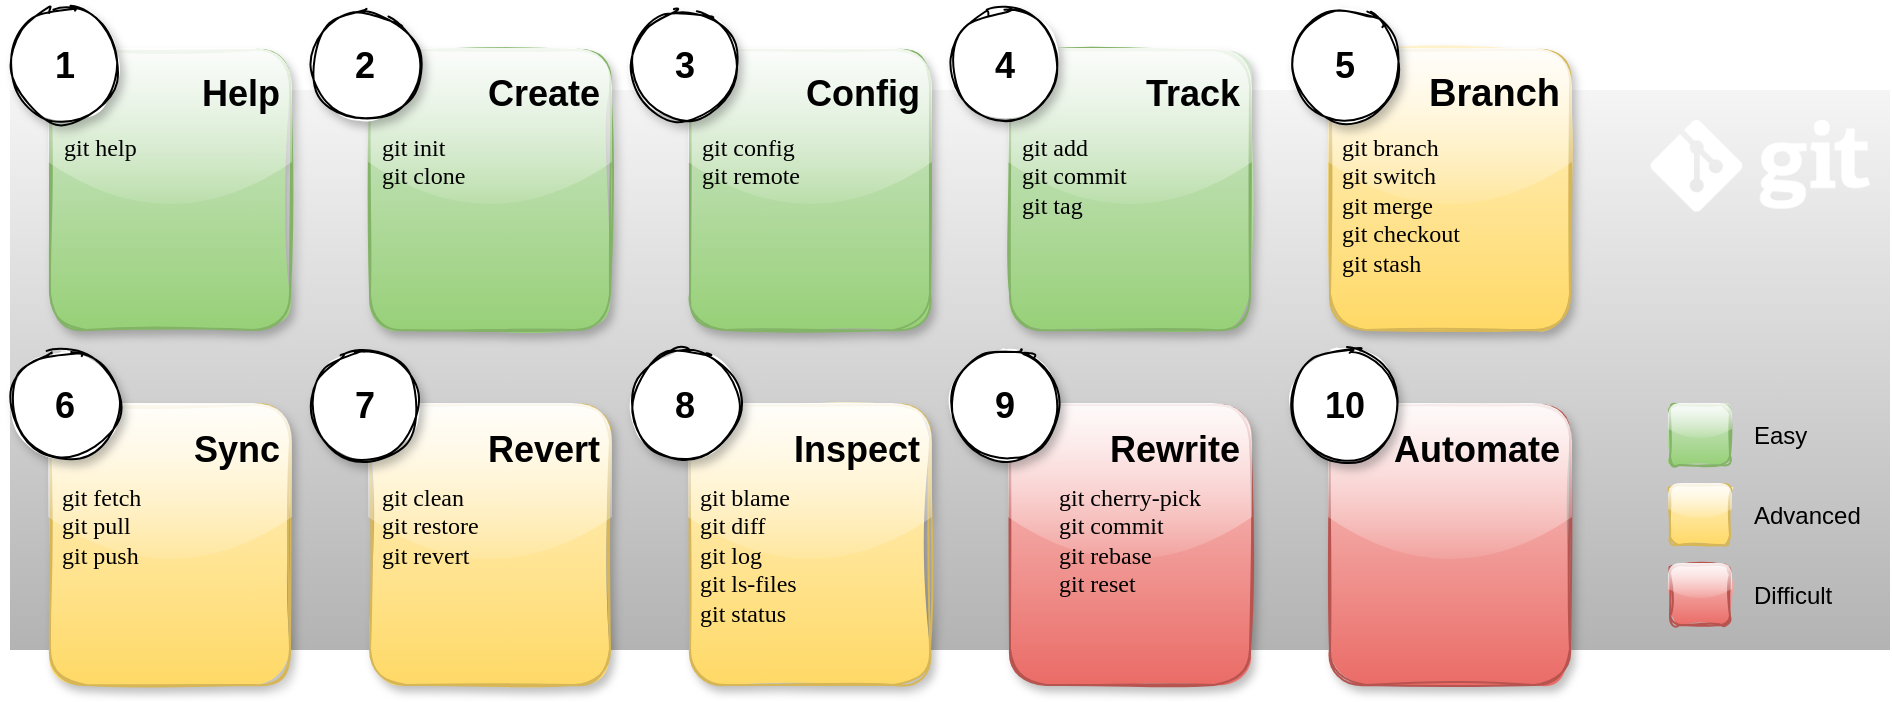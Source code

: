 <mxfile version="16.1.2" type="github">
  <diagram id="5p-yBhCcSQvWqAFZNiMJ" name="Page-1">
    <mxGraphModel dx="1102" dy="882" grid="1" gridSize="10" guides="1" tooltips="1" connect="1" arrows="1" fold="1" page="1" pageScale="1" pageWidth="1169" pageHeight="827" background="#ffffff" math="0" shadow="0">
      <root>
        <mxCell id="0" />
        <mxCell id="1" parent="0" />
        <mxCell id="nmQQ5iYsoZRpjPEovlX9-101" value="" style="rounded=0;whiteSpace=wrap;html=1;fontSize=18;fillColor=#f5f5f5;gradientColor=#b3b3b3;strokeColor=none;glass=0;" parent="1" vertex="1">
          <mxGeometry x="20" y="60" width="940" height="280" as="geometry" />
        </mxCell>
        <mxCell id="nmQQ5iYsoZRpjPEovlX9-7" value="&lt;h1&gt;&lt;font style=&quot;font-size: 18px&quot;&gt;Help&lt;/font&gt;&lt;/h1&gt;" style="text;html=1;strokeColor=#82b366;fillColor=#d5e8d4;spacing=5;spacingTop=-20;whiteSpace=wrap;overflow=hidden;rounded=1;gradientColor=#97d077;align=right;glass=1;sketch=1;shadow=1;" parent="1" vertex="1">
          <mxGeometry x="40" y="40" width="120" height="140" as="geometry" />
        </mxCell>
        <mxCell id="nmQQ5iYsoZRpjPEovlX9-29" value="&lt;h1&gt;&lt;font style=&quot;font-size: 18px&quot;&gt;Rewrite&lt;/font&gt;&lt;/h1&gt;&lt;div style=&quot;text-align: left&quot;&gt;&lt;br&gt;&lt;/div&gt;&lt;div style=&quot;text-align: left&quot;&gt;&lt;br&gt;&lt;/div&gt;" style="text;html=1;strokeColor=#b85450;fillColor=#f8cecc;spacing=5;spacingTop=-20;whiteSpace=wrap;overflow=hidden;rounded=1;gradientColor=#ea6b66;align=right;glass=1;sketch=1;shadow=1;" parent="1" vertex="1">
          <mxGeometry x="520" y="217.5" width="120" height="140" as="geometry" />
        </mxCell>
        <mxCell id="nmQQ5iYsoZRpjPEovlX9-54" value="&lt;h1&gt;&lt;font style=&quot;font-size: 18px&quot;&gt;Automate&lt;/font&gt;&lt;/h1&gt;&lt;div style=&quot;text-align: left&quot;&gt;&lt;br&gt;&lt;/div&gt;&lt;div style=&quot;text-align: left&quot;&gt;&lt;br&gt;&lt;/div&gt;" style="text;html=1;strokeColor=#b85450;fillColor=#f8cecc;spacing=5;spacingTop=-20;whiteSpace=wrap;overflow=hidden;rounded=1;gradientColor=#ea6b66;align=right;glass=1;shadow=1;sketch=1;" parent="1" vertex="1">
          <mxGeometry x="680" y="217.5" width="120" height="140" as="geometry" />
        </mxCell>
        <mxCell id="nmQQ5iYsoZRpjPEovlX9-91" value="&lt;h1&gt;&lt;font style=&quot;font-size: 18px&quot;&gt;Create&lt;/font&gt;&lt;/h1&gt;" style="text;html=1;strokeColor=#82b366;fillColor=#d5e8d4;spacing=5;spacingTop=-20;whiteSpace=wrap;overflow=hidden;rounded=1;gradientColor=#97d077;align=right;glass=1;sketch=1;shadow=1;" parent="1" vertex="1">
          <mxGeometry x="200" y="40" width="120" height="140" as="geometry" />
        </mxCell>
        <mxCell id="nmQQ5iYsoZRpjPEovlX9-92" value="&lt;h1&gt;&lt;font style=&quot;font-size: 18px&quot;&gt;Config&lt;/font&gt;&lt;/h1&gt;" style="text;html=1;strokeColor=#82b366;fillColor=#d5e8d4;spacing=5;spacingTop=-20;whiteSpace=wrap;overflow=hidden;rounded=1;gradientColor=#97d077;align=right;glass=1;shadow=1;sketch=1;" parent="1" vertex="1">
          <mxGeometry x="360" y="40" width="120" height="140" as="geometry" />
        </mxCell>
        <mxCell id="nmQQ5iYsoZRpjPEovlX9-93" value="&lt;h1&gt;&lt;font style=&quot;font-size: 18px&quot;&gt;Track&lt;/font&gt;&lt;/h1&gt;" style="text;html=1;strokeColor=#82b366;fillColor=#d5e8d4;spacing=5;spacingTop=-20;whiteSpace=wrap;overflow=hidden;rounded=1;gradientColor=#97d077;align=right;glass=1;sketch=1;shadow=1;" parent="1" vertex="1">
          <mxGeometry x="520" y="40" width="120" height="140" as="geometry" />
        </mxCell>
        <mxCell id="nmQQ5iYsoZRpjPEovlX9-94" value="&lt;h1&gt;&lt;font style=&quot;font-size: 19px&quot;&gt;Branch&lt;/font&gt;&lt;/h1&gt;" style="text;html=1;strokeColor=#d6b656;fillColor=#fff2cc;spacing=5;spacingTop=-20;whiteSpace=wrap;overflow=hidden;rounded=1;gradientColor=#ffd966;align=right;glass=1;sketch=1;shadow=1;" parent="1" vertex="1">
          <mxGeometry x="680" y="40" width="120" height="140" as="geometry" />
        </mxCell>
        <mxCell id="nmQQ5iYsoZRpjPEovlX9-95" value="&lt;h1&gt;&lt;font style=&quot;font-size: 18px&quot;&gt;Inspect&lt;/font&gt;&lt;/h1&gt;&lt;span style=&quot;color: rgba(0 , 0 , 0 , 0) ; font-size: 0px&quot;&gt;&lt;div style=&quot;text-align: left&quot;&gt;&lt;span&gt;%3CmxGraphModel%3E%3Croot%3E%3CmxCell%20id%3D%220%22%2F%3E%3CmxCell%20id%3D%221%22%20parent%3D%220%22%2F%3E%3CmxCell%20id%3D%222%22%20value%3D%22%26lt%3Bh1%26gt%3BSync%26lt%3B%2Fh1%26gt%3B%26lt%3Bdiv%26gt%3Bgit%20fetch%26lt%3B%2Fdiv%26gt%3B%26lt%3Bdiv%26gt%3Bgit%20pull%26lt%3B%2Fdiv%26gt%3B%26lt%3Bdiv%26gt%3Bgit%20push%26lt%3B%2Fdiv%26gt%3B%22%20style%3D%22text%3Bhtml%3D1%3BstrokeColor%3Dnone%3BfillColor%3Dnone%3Bspacing%3D5%3BspacingTop%3D-20%3BwhiteSpace%3Dwrap%3Boverflow%3Dhidden%3Brounded%3D0%3B%22%20vertex%3D%221%22%20parent%3D%221%22%3E%3CmxGeometry%20x%3D%22375%22%20y%3D%22200%22%20width%3D%2290%22%20height%3D%22140%22%20as%3D%22geometry%22%2F%3E%3C%2FmxCell%3E%3C%2Froot%3E%3C%2FmxGraphModel%3E&lt;/span&gt;&lt;/div&gt;&lt;/span&gt;" style="text;html=1;strokeColor=#d6b656;fillColor=#fff2cc;spacing=5;spacingTop=-20;whiteSpace=wrap;overflow=hidden;rounded=1;gradientColor=#ffd966;align=right;glass=1;shadow=1;sketch=1;" parent="1" vertex="1">
          <mxGeometry x="360" y="217.5" width="120" height="140" as="geometry" />
        </mxCell>
        <mxCell id="nmQQ5iYsoZRpjPEovlX9-75" value="1" style="ellipse;whiteSpace=wrap;html=1;aspect=fixed;fontSize=18;fontStyle=1;shadow=1;sketch=1;" parent="1" vertex="1">
          <mxGeometry x="20" y="20" width="55" height="55" as="geometry" />
        </mxCell>
        <mxCell id="nmQQ5iYsoZRpjPEovlX9-97" value="2" style="ellipse;whiteSpace=wrap;html=1;aspect=fixed;fontSize=18;fontStyle=1;shadow=1;sketch=1;" parent="1" vertex="1">
          <mxGeometry x="170" y="20" width="55" height="55" as="geometry" />
        </mxCell>
        <mxCell id="nmQQ5iYsoZRpjPEovlX9-98" value="3" style="ellipse;whiteSpace=wrap;html=1;aspect=fixed;fontSize=18;fontStyle=1;shadow=1;sketch=1;" parent="1" vertex="1">
          <mxGeometry x="330" y="20" width="55" height="55" as="geometry" />
        </mxCell>
        <mxCell id="nmQQ5iYsoZRpjPEovlX9-99" value="4" style="ellipse;whiteSpace=wrap;html=1;aspect=fixed;fontSize=18;fontStyle=1;shadow=1;sketch=1;" parent="1" vertex="1">
          <mxGeometry x="490" y="20" width="55" height="55" as="geometry" />
        </mxCell>
        <mxCell id="nmQQ5iYsoZRpjPEovlX9-100" value="5" style="ellipse;whiteSpace=wrap;html=1;aspect=fixed;fontSize=18;fontStyle=1;shadow=1;sketch=1;" parent="1" vertex="1">
          <mxGeometry x="660" y="20" width="55" height="55" as="geometry" />
        </mxCell>
        <mxCell id="nmQQ5iYsoZRpjPEovlX9-107" value="8" style="ellipse;whiteSpace=wrap;html=1;aspect=fixed;fontSize=18;fontStyle=1;shadow=1;sketch=1;" parent="1" vertex="1">
          <mxGeometry x="330" y="190" width="55" height="55" as="geometry" />
        </mxCell>
        <mxCell id="nmQQ5iYsoZRpjPEovlX9-108" value="9" style="ellipse;whiteSpace=wrap;html=1;aspect=fixed;fontSize=18;fontStyle=1;shadow=1;sketch=1;" parent="1" vertex="1">
          <mxGeometry x="490" y="190" width="55" height="55" as="geometry" />
        </mxCell>
        <mxCell id="nmQQ5iYsoZRpjPEovlX9-109" value="10" style="ellipse;whiteSpace=wrap;html=1;aspect=fixed;fontSize=18;fontStyle=1;shadow=1;sketch=1;" parent="1" vertex="1">
          <mxGeometry x="660" y="190" width="55" height="55" as="geometry" />
        </mxCell>
        <mxCell id="nmQQ5iYsoZRpjPEovlX9-110" value="&lt;h1&gt;&lt;font style=&quot;font-size: 18px&quot;&gt;Sync&lt;/font&gt;&lt;/h1&gt;" style="text;html=1;strokeColor=#d6b656;fillColor=#fff2cc;spacing=5;spacingTop=-20;whiteSpace=wrap;overflow=hidden;rounded=1;gradientColor=#ffd966;align=right;glass=1;shadow=1;sketch=1;" parent="1" vertex="1">
          <mxGeometry x="40" y="217.5" width="120" height="140" as="geometry" />
        </mxCell>
        <mxCell id="nmQQ5iYsoZRpjPEovlX9-111" value="&lt;h1&gt;&lt;font style=&quot;font-size: 18px&quot;&gt;Revert&lt;/font&gt;&lt;/h1&gt;&lt;div style=&quot;text-align: left&quot;&gt;&lt;br&gt;&lt;/div&gt;" style="text;html=1;strokeColor=#d6b656;fillColor=#fff2cc;spacing=5;spacingTop=-20;whiteSpace=wrap;overflow=hidden;rounded=1;gradientColor=#ffd966;align=right;glass=1;sketch=1;shadow=1;" parent="1" vertex="1">
          <mxGeometry x="200" y="217.5" width="120" height="140" as="geometry" />
        </mxCell>
        <mxCell id="nmQQ5iYsoZRpjPEovlX9-105" value="6" style="ellipse;whiteSpace=wrap;html=1;aspect=fixed;fontSize=18;fontStyle=1;shadow=1;sketch=1;" parent="1" vertex="1">
          <mxGeometry x="20" y="190" width="55" height="55" as="geometry" />
        </mxCell>
        <mxCell id="nmQQ5iYsoZRpjPEovlX9-106" value="7" style="ellipse;whiteSpace=wrap;html=1;aspect=fixed;fontSize=18;fontStyle=1;shadow=1;sketch=1;" parent="1" vertex="1">
          <mxGeometry x="170" y="190" width="55" height="55" as="geometry" />
        </mxCell>
        <mxCell id="nmQQ5iYsoZRpjPEovlX9-138" value="&lt;div style=&quot;color: rgb(0 , 0 , 0) ; font-family: &amp;#34;helvetica&amp;#34; ; text-align: left&quot;&gt;&lt;font face=&quot;Lucida Console&quot;&gt;git cherry-pick&lt;/font&gt;&lt;/div&gt;&lt;div style=&quot;color: rgb(0 , 0 , 0) ; font-family: &amp;#34;helvetica&amp;#34; ; text-align: left&quot;&gt;&lt;font face=&quot;Lucida Console&quot;&gt;git commit&lt;/font&gt;&lt;/div&gt;&lt;div style=&quot;color: rgb(0 , 0 , 0) ; font-family: &amp;#34;helvetica&amp;#34; ; text-align: left&quot;&gt;&lt;font face=&quot;Lucida Console&quot;&gt;git rebase&lt;/font&gt;&lt;/div&gt;&lt;div style=&quot;color: rgb(0 , 0 , 0) ; font-family: &amp;#34;helvetica&amp;#34; ; text-align: left&quot;&gt;&lt;font face=&quot;Lucida Console&quot;&gt;git reset&lt;/font&gt;&lt;/div&gt;" style="text;html=1;strokeColor=none;fillColor=none;align=center;verticalAlign=top;whiteSpace=wrap;rounded=0;shadow=1;glass=0;sketch=1;fillStyle=solid;fontFamily=Lucida Console;fontSize=12;fontColor=#330000;" parent="1" vertex="1">
          <mxGeometry x="520" y="250" width="120" height="80" as="geometry" />
        </mxCell>
        <mxCell id="nmQQ5iYsoZRpjPEovlX9-139" value="&lt;div style=&quot;color: rgb(0 , 0 , 0) ; font-family: &amp;#34;helvetica&amp;#34;&quot;&gt;&lt;div style=&quot;font-family: &amp;#34;helvetica&amp;#34;&quot;&gt;&lt;font face=&quot;Lucida Console&quot;&gt;git blame&lt;/font&gt;&lt;/div&gt;&lt;div style=&quot;font-family: &amp;#34;helvetica&amp;#34;&quot;&gt;&lt;font face=&quot;Lucida Console&quot;&gt;git diff&lt;br&gt;&lt;/font&gt;&lt;/div&gt;&lt;div style=&quot;font-family: &amp;#34;helvetica&amp;#34;&quot;&gt;&lt;font face=&quot;Lucida Console&quot;&gt;git log&lt;br&gt;&lt;/font&gt;&lt;/div&gt;&lt;div style=&quot;font-family: &amp;#34;helvetica&amp;#34;&quot;&gt;&lt;font face=&quot;Lucida Console&quot;&gt;git ls-files&lt;/font&gt;&lt;/div&gt;&lt;div style=&quot;font-family: &amp;#34;helvetica&amp;#34;&quot;&gt;&lt;font face=&quot;Lucida Console&quot;&gt;git status&lt;br&gt;&lt;/font&gt;&lt;/div&gt;&lt;span style=&quot;font-family: &amp;#34;helvetica&amp;#34; ; color: rgba(0 , 0 , 0 , 0) ; font-size: 0px&quot;&gt;&lt;div&gt;%3CmxGraphModel%3E%3Croot%3E%3CmxCell%20id%3D%220%22%2F%3E%3CmxCell%20id%3D%221%22%20parent%3D%220%22%2F%3E%3CmxCell%20id%3D%222%22%20value%3D%22%26lt%3Bh1%26gt%3BSync%26lt%3B%2Fh1%26gt%3B%26lt%3Bdiv%26gt%3Bgit%20fetch%26lt%3B%2Fdiv%26gt%3B%26lt%3Bdiv%26gt%3Bgit%20pull%26lt%3B%2Fdiv%26gt%3B%26lt%3Bdiv%26gt%3Bgit%20push%26lt%3B%2Fdiv%26gt%3B%22%20style%3D%22text%3Bhtml%3D1%3BstrokeColor%3Dnone%3BfillColor%3Dnone%3Bspacing%3D5%3BspacingTop%3D-20%3BwhiteSpace%3Dwrap%3Boverflow%3Dhidden%3Brounded%3D0%3B%22%20vertex%3D%221%22%20parent%3D%221%22%3E%3CmxGeometry%20x%3D%22375%22%20y%3D%22200%22%20width%3D%2290%22%20height%3D%22140%22%20as%3D%22geometry%22%2F%3E%3C%2FmxCell%3E%3C%2Froot%3E%3C%2FmxGraphModel%3E&lt;/div&gt;&lt;/span&gt;&lt;/div&gt;" style="text;html=1;strokeColor=none;fillColor=none;align=left;verticalAlign=top;whiteSpace=wrap;rounded=0;shadow=1;glass=0;sketch=1;fillStyle=solid;fontFamily=Lucida Console;fontSize=12;fontColor=#330000;" parent="1" vertex="1">
          <mxGeometry x="363" y="250" width="120" height="90" as="geometry" />
        </mxCell>
        <mxCell id="nmQQ5iYsoZRpjPEovlX9-140" value="&lt;div style=&quot;color: rgb(0 , 0 , 0) ; font-family: &amp;#34;helvetica&amp;#34;&quot;&gt;&lt;div style=&quot;font-family: &amp;#34;helvetica&amp;#34;&quot;&gt;&lt;div style=&quot;font-family: &amp;#34;helvetica&amp;#34;&quot;&gt;&lt;font face=&quot;Lucida Console&quot;&gt;git clean&lt;/font&gt;&lt;/div&gt;&lt;div style=&quot;font-family: &amp;#34;helvetica&amp;#34;&quot;&gt;&lt;font face=&quot;Lucida Console&quot;&gt;git restore&lt;/font&gt;&lt;/div&gt;&lt;div style=&quot;font-family: &amp;#34;helvetica&amp;#34;&quot;&gt;&lt;font face=&quot;Lucida Console&quot;&gt;git revert&lt;/font&gt;&lt;/div&gt;&lt;/div&gt;&lt;/div&gt;" style="text;html=1;strokeColor=none;fillColor=none;align=left;verticalAlign=top;whiteSpace=wrap;rounded=0;shadow=1;glass=0;sketch=1;fillStyle=solid;fontFamily=Lucida Console;fontSize=12;fontColor=#330000;" parent="1" vertex="1">
          <mxGeometry x="204" y="250" width="120" height="80" as="geometry" />
        </mxCell>
        <mxCell id="nmQQ5iYsoZRpjPEovlX9-141" value="&lt;div style=&quot;color: rgb(0 , 0 , 0) ; font-family: &amp;#34;helvetica&amp;#34;&quot;&gt;&lt;div style=&quot;font-family: &amp;#34;helvetica&amp;#34;&quot;&gt;&lt;div style=&quot;font-family: &amp;#34;helvetica&amp;#34;&quot;&gt;&lt;div style=&quot;font-family: &amp;#34;helvetica&amp;#34;&quot;&gt;&lt;font face=&quot;Lucida Console&quot;&gt;git fetch&lt;/font&gt;&lt;/div&gt;&lt;div style=&quot;font-family: &amp;#34;helvetica&amp;#34;&quot;&gt;&lt;font face=&quot;Lucida Console&quot;&gt;git pull&lt;/font&gt;&lt;/div&gt;&lt;div style=&quot;font-family: &amp;#34;helvetica&amp;#34;&quot;&gt;&lt;font face=&quot;Lucida Console&quot;&gt;git push&lt;/font&gt;&lt;/div&gt;&lt;/div&gt;&lt;/div&gt;&lt;/div&gt;" style="text;html=1;strokeColor=none;fillColor=none;align=left;verticalAlign=top;whiteSpace=wrap;rounded=0;shadow=1;glass=0;sketch=1;fillStyle=solid;fontFamily=Lucida Console;fontSize=12;fontColor=#330000;" parent="1" vertex="1">
          <mxGeometry x="44" y="250" width="120" height="80" as="geometry" />
        </mxCell>
        <mxCell id="nmQQ5iYsoZRpjPEovlX9-143" value="&lt;div style=&quot;color: rgb(0, 0, 0); font-family: helvetica;&quot;&gt;&lt;span style=&quot;font-family: &amp;quot;lucida console&amp;quot;&quot;&gt;git branch&lt;/span&gt;&lt;/div&gt;&lt;div style=&quot;color: rgb(0, 0, 0); font-family: helvetica;&quot;&gt;&lt;span style=&quot;font-family: &amp;quot;lucida console&amp;quot;&quot;&gt;git switch&lt;/span&gt;&lt;/div&gt;&lt;div style=&quot;color: rgb(0, 0, 0); font-family: helvetica;&quot;&gt;&lt;span style=&quot;font-family: &amp;quot;lucida console&amp;quot;&quot;&gt;git merge&lt;/span&gt;&lt;/div&gt;&lt;div style=&quot;color: rgb(0, 0, 0); font-family: helvetica;&quot;&gt;&lt;span style=&quot;font-family: &amp;quot;lucida console&amp;quot;&quot;&gt;git checkout&lt;/span&gt;&lt;/div&gt;&lt;div style=&quot;color: rgb(0, 0, 0); font-family: helvetica;&quot;&gt;&lt;span style=&quot;font-family: &amp;quot;lucida console&amp;quot;&quot;&gt;git stash&lt;/span&gt;&lt;/div&gt;" style="text;html=1;strokeColor=none;fillColor=none;align=left;verticalAlign=top;whiteSpace=wrap;rounded=0;shadow=1;glass=0;sketch=1;fillStyle=solid;fontFamily=Lucida Console;fontSize=12;fontColor=#330000;" parent="1" vertex="1">
          <mxGeometry x="684" y="75" width="120" height="90" as="geometry" />
        </mxCell>
        <mxCell id="nmQQ5iYsoZRpjPEovlX9-144" value="&lt;div style=&quot;color: rgb(0 , 0 , 0) ; font-family: &amp;#34;helvetica&amp;#34;&quot;&gt;&lt;span style=&quot;font-family: &amp;#34;lucida console&amp;#34;&quot;&gt;git add&lt;/span&gt;&lt;/div&gt;&lt;div style=&quot;color: rgb(0 , 0 , 0) ; font-family: &amp;#34;helvetica&amp;#34;&quot;&gt;&lt;span style=&quot;font-family: &amp;#34;lucida console&amp;#34;&quot;&gt;git commit&lt;/span&gt;&lt;/div&gt;&lt;div style=&quot;color: rgb(0 , 0 , 0) ; font-family: &amp;#34;helvetica&amp;#34;&quot;&gt;&lt;span style=&quot;font-family: &amp;#34;lucida console&amp;#34;&quot;&gt;git tag&lt;/span&gt;&lt;/div&gt;" style="text;html=1;strokeColor=none;fillColor=none;align=left;verticalAlign=top;whiteSpace=wrap;rounded=0;shadow=1;glass=0;sketch=1;fillStyle=solid;fontFamily=Lucida Console;fontSize=12;fontColor=#330000;" parent="1" vertex="1">
          <mxGeometry x="524" y="75" width="120" height="90" as="geometry" />
        </mxCell>
        <mxCell id="nmQQ5iYsoZRpjPEovlX9-145" value="&lt;div style=&quot;color: rgb(0 , 0 , 0) ; font-family: &amp;#34;helvetica&amp;#34;&quot;&gt;&lt;span style=&quot;font-family: &amp;#34;lucida console&amp;#34;&quot;&gt;git config&lt;/span&gt;&lt;/div&gt;&lt;div style=&quot;color: rgb(0 , 0 , 0) ; font-family: &amp;#34;helvetica&amp;#34;&quot;&gt;&lt;span style=&quot;font-family: &amp;#34;lucida console&amp;#34;&quot;&gt;git remote&lt;/span&gt;&lt;/div&gt;" style="text;html=1;strokeColor=none;fillColor=none;align=left;verticalAlign=top;whiteSpace=wrap;rounded=0;shadow=1;glass=0;sketch=1;fillStyle=solid;fontFamily=Lucida Console;fontSize=12;fontColor=#330000;" parent="1" vertex="1">
          <mxGeometry x="364" y="75" width="120" height="90" as="geometry" />
        </mxCell>
        <mxCell id="nmQQ5iYsoZRpjPEovlX9-146" value="&lt;div style=&quot;color: rgb(0 , 0 , 0) ; font-family: &amp;#34;helvetica&amp;#34;&quot;&gt;&lt;span style=&quot;font-family: &amp;#34;lucida console&amp;#34;&quot;&gt;git init&lt;/span&gt;&lt;/div&gt;&lt;div style=&quot;color: rgb(0 , 0 , 0) ; font-family: &amp;#34;helvetica&amp;#34;&quot;&gt;&lt;span style=&quot;font-family: &amp;#34;lucida console&amp;#34;&quot;&gt;git clone&lt;/span&gt;&lt;/div&gt;" style="text;html=1;strokeColor=none;fillColor=none;align=left;verticalAlign=top;whiteSpace=wrap;rounded=0;shadow=1;glass=0;sketch=1;fillStyle=solid;fontFamily=Lucida Console;fontSize=12;fontColor=#330000;" parent="1" vertex="1">
          <mxGeometry x="204" y="75" width="120" height="90" as="geometry" />
        </mxCell>
        <mxCell id="nmQQ5iYsoZRpjPEovlX9-147" value="&lt;div style=&quot;color: rgb(0 , 0 , 0) ; font-family: &amp;#34;helvetica&amp;#34;&quot;&gt;&lt;span style=&quot;font-family: &amp;#34;lucida console&amp;#34;&quot;&gt;git help&lt;/span&gt;&lt;/div&gt;" style="text;html=1;strokeColor=none;fillColor=none;align=left;verticalAlign=top;whiteSpace=wrap;rounded=0;shadow=1;glass=0;sketch=1;fillStyle=solid;fontFamily=Lucida Console;fontSize=12;fontColor=#330000;" parent="1" vertex="1">
          <mxGeometry x="45" y="75" width="120" height="90" as="geometry" />
        </mxCell>
        <mxCell id="oBsi62IhFIbX06hhFv33-2" value="" style="rounded=1;whiteSpace=wrap;html=1;fillColor=#fff2cc;gradientColor=#ffd966;strokeColor=#d6b656;glass=1;shadow=0;sketch=1;" vertex="1" parent="1">
          <mxGeometry x="850" y="257.5" width="30" height="30" as="geometry" />
        </mxCell>
        <mxCell id="oBsi62IhFIbX06hhFv33-3" value="" style="rounded=1;whiteSpace=wrap;html=1;fillColor=#f8cecc;gradientColor=#ea6b66;strokeColor=#b85450;glass=1;shadow=0;sketch=1;" vertex="1" parent="1">
          <mxGeometry x="850" y="297.5" width="30" height="30" as="geometry" />
        </mxCell>
        <mxCell id="oBsi62IhFIbX06hhFv33-5" value="" style="rounded=1;whiteSpace=wrap;html=1;fillColor=#d5e8d4;gradientColor=#97d077;strokeColor=#82b366;glass=1;shadow=0;sketch=1;" vertex="1" parent="1">
          <mxGeometry x="850" y="217.5" width="30" height="30" as="geometry" />
        </mxCell>
        <mxCell id="oBsi62IhFIbX06hhFv33-6" value="Easy" style="text;html=1;strokeColor=none;fillColor=none;align=left;verticalAlign=middle;whiteSpace=wrap;rounded=0;glass=0;shadow=0;" vertex="1" parent="1">
          <mxGeometry x="890" y="217.5" width="60" height="30" as="geometry" />
        </mxCell>
        <mxCell id="oBsi62IhFIbX06hhFv33-7" value="Advanced" style="text;html=1;strokeColor=none;fillColor=none;align=left;verticalAlign=middle;whiteSpace=wrap;rounded=0;" vertex="1" parent="1">
          <mxGeometry x="890" y="257.5" width="60" height="30" as="geometry" />
        </mxCell>
        <mxCell id="oBsi62IhFIbX06hhFv33-8" value="Difficult" style="text;html=1;strokeColor=none;fillColor=none;align=left;verticalAlign=middle;whiteSpace=wrap;rounded=0;" vertex="1" parent="1">
          <mxGeometry x="890" y="297.5" width="60" height="30" as="geometry" />
        </mxCell>
        <mxCell id="oBsi62IhFIbX06hhFv33-11" value="" style="shape=image;verticalLabelPosition=bottom;labelBackgroundColor=default;verticalAlign=top;aspect=fixed;imageAspect=0;image=data:image/png,iVBORw0KGgoAAAANSUhEUgAAA44AAAF8CAMAAAC37BWdAAAAM1BMVEX/////&#xa;////////////////////////////////////////////////////////////&#xa;///lEOhHAAAAEXRSTlMAIFCAsMAQQKDQ/5Bw4DDwYCESAgEAABWfSURBVHgB&#xa;7N0HgoM8DkBhGYMFSgzc/7K7f29TQZ6YKO87wZS8UC3Lk0pDHqdfjXlIgldU&#xa;NM/TYn9ZpttdizwY0q3aP9XbqxWJ9bbYu5bbKo8DneytSeVlIOVqb3T4esY6&#xa;2fumVfAS0mxfmh8RJLJ9LEt8KNm+ZS6Cn1UW+8xSJDhotW/aBsFPWqt9rq4S&#xa;GrIdMAt+zrrZV7bQPWK2Q6Yi6FAjPVIjly8daqRHajxgkY6okR7jutsJs3RE&#xa;jfQYldopu3REjfQYU6l2ypakC2qkRx5xvDVKT9RIjwGlzc5S6YIa6ZG7qm9N&#xa;0hU10mM0ZbPzVumKGumRhxw87OhfIz3GtJjDJp1RIz1GksxlkFaokR5xN5dZ&#xa;WqFGesRoLlVaoUZ6xGY+SdCmRnpEMqdB0KZGeoSaUxa0qZEekc1pFjStkR7J&#xa;sf97ctRIj5jMaRG0qpEeydFL4K+RHkGOwWr09whypEZ6BDnGq5EeyRH+GukR&#xa;5BivRm+PIEfNX0rU+JAeQY6zfUmpMXyPGM1pedCXglLjQ3oEL8lVd47UGKBH&#xa;3C/xCrl9TanxET2CBVbFnyM1BugRxZz0Qd8JytT3+D2imk8Rv/2lciyLXbdH&#xa;MLoqR8iRHv2wX+BOzniVHOkRjD1erpIjPYJNASxEjvToh737uep6lRzpEWwo&#xa;NwTJkR79cOs9Ri5fJUd6BJuRT1FypEc/5M4zVrcoOdKjH0q1U7YkLSQLkyM9&#xa;+kHtlLs0sXtzpEd65G7OKG3cnDnSIz0yo2Mp0sbiy5Ee6ZFPxZakjWKuHOmR&#xa;HvlU1FUa2WPmSI9wKKPnTNVhDp5jKvT4o3j8OBdpZoud47ot9IgTtNq31EHa&#xa;WS10jutmRo84JW/2pS2XHs9Y9GlrpEecVHL1xHhCjZXj2xrpEQ7DuNlHxl0a&#xa;Wy1cjm9rpEc4DHmyN6Y8SHtzwBzf1kiP8El6z3mefjHnfNfUe+2zPnWN9IhQ&#xa;k0H0uWukR0Sam6VPXiM9ItDKLn32GukRcRaS6NPXSI8Is+xZn79GekSUVZYa&#xa;oEZ6xHUNdoBGqJEeEWNiloaokR4RYp6kxqiRHnFJqx2iQWqkRwSYSaFRaqRH&#xa;XM9sx2iQGukRAbax0zg10iOuZbCjNFCN9Ijn+ty+oQF+qxg9ghpNg/1W9Ihr&#xa;0M2O01g10iOuYbczNEiN9IgAe59rgBpP9VjHPOhv7nna6LEhrIudo3FqPNDj&#xa;vCf5l/VW6bERZDtLg9To3+pEZ3psAFrtNA1Wo6NHSTM9wkknc9BwNTp6FF3o&#xa;EQ7DZC45YI2OHiXTI05KuZrXmE9IF6/R0aNu9Hgc0n2xXvTqNTp6XCs9HoI0&#xa;zNU60svX6OixLPT4TUiax2qd6fVr9PRY6fG8VXXPv7pNv8u/G1T1/+zdB5bj&#xa;KhCF4QJEKomw/82+nH3GbVfL9biH+jfQM5Y+gSKkWrgvR/RYiJWXKCNoFHiU&#xa;/33zmH0oX++fI0bBSlGi+qd3eF6lDKFR7tGzeXw950Ns/F6xXJk+WzaOChpV&#xa;PJ7m8bVyOAZLi6dP9LEu46igUcVjaubxy9x1jIV3yGAcFTTqeMz8NPPYz8q8&#xa;9A4ZjaOCRiWP0Tx++fzJ2hyrcdTXKPQoHx7N44zMvD5HNo4LamSu9w2P5jGF&#xa;xozAMRnHJTVyu+tjJ+bRlcGMwTEbxyU18kWihnl8wMjMKByncVxSI7s71lcw&#xa;jykMBuIYjOOSGusdn3Q3j3MwI3E8jOOKGvkkWYnN41/1yIzFMRrHFTWyJ2HN&#xa;PD7O/GA4DuO4okbuJOxg8/hbrjIeRzaOK2rkbw4J5nEOxuOYjaOCRnWO5vFk&#xa;BuTojeOSGiNJ88zmMUWG5BiMo4JGTY6ZzWOvjMnxNI76GmE5gnjsg0E5RuOo&#xa;v8FxOfLouBoBODbjuOQGHyQtMIZH08hZZsU46m9wfY5yjxgaATg647joBnck&#xa;7OCtPfbBuByzcVx0g3sSVnlnj6kyMMfLOK6pkQPJSsw7e4yMzDEYxzU1ciRZ&#xa;nnf2eDI0x2gcRRoVSvo7JLxHz1AZRxiNPElU5X09ugHOkY3joho56v8T0T1G&#xa;BufYz2Ec19MoudVhHi/G4/iQL8M4LqiRC5lH/KmqYIech3FcSKNoeDSPB6Ny&#xa;fCjNyPo7vCuqsAA0iodH85gZmeND7qraHCnhcOxj6eHcPFbGqMZYQrheWOTc&#xa;nU15/4n6HHE0ckvmUXs1hBHjGX7viI1vKcZ4vibw2aVW46ivUThdNY83yKll&#xa;Pt56mGdlYWeYOXf6Zj4axzU0Mk/zqDQ4HtPRD0rzkPGmeyrGcQ2N5lFncGzB&#xa;0dOcaKWPQPcUjeMaGpm7efz0ZdU25UvvqOyn3jiuoNHGR4V7jiPQa6VD61rc&#xa;Q8ZRX6N4oUfz6FhcdPRyfugsfPRQNI6raGQ+knl8XmBp54e/35qNo65GhZo3&#xa;j09rWmcCqcqnq8YRSKN8SmUeu4JGqcdgHNU1KlSyefxRp5pGotT4rYYzjrga&#xa;Ba8jm8fGoi6V37MYRzyNco5ue4+ORR1Kbzk74winUc4xlN09XixpJCUcxTji&#xa;aZRz5N09HizJq43GzjjiaZRz3N3jYEFR75nuYhwBNco57u2xq+9CTj4tNo5y&#xa;jTAct/Z4yX9NpeHxMo6IGuUcd/ZYWNDUfIGkGkdIjXKO+B5V99Whe6ezG0dI&#xa;jXKO+3pkQUX3OaDTOGJqlHPc1aNjQV73heBmHEE1yjlu6jGzIO0h2RlHuUZQ&#xa;jnt6vIS/pSqQyzjKNaJy3NJj4PcL2i+RHMZRrhGW444eD34/rz0mD+Mo14jL&#xa;Ed+jyq7a1c9YnXGUa8TliOhRn6P+9VxvHCE1Cjju7ZHfb+j/2WAc8TVKOMJ5&#xa;1OcY9f/sYRzxNYo44ntE4Djkf9I44moUcMT0qM9RVYhxxNco5Ajt0Tgaxz4Y&#xa;nyOoR32OQZ8jO+MIrFHAUeBxxBDyr/lwRkyPEo6HPkfOxhFVo4CjwGO8/iMl&#xa;n+1DHu3KqnHU17gSRy4kyB/6Ho2jcQTTKOAo80ju0PcIyNHxY8ZRXyMOR6FH&#xa;yhXJo4RjU3jL0jiqagTgKPVIJ5JHFqTwlqVx1NUIwFHs0Q8cjyyoK3y+zjjq&#xa;agTgKPbYG4zHyu83FRbNMo7KGgE4ij2miuJRsgudCldyjKO2RgCOco8NxOPB&#xa;71f1P9CTjOMXOSSNUo5ij31geAwsyKkv8ErGUXk+tiZHsUfPN9fSMkt0XMq3&#xa;OYyj/HI+JkeA+x11me+sVu1lQaJxfF7mXTiKPTa+uUD3l1hS/+CFHOMoqO3D&#xa;kYv+EUuuQGVDFmUdwTg+bfJGHKV738E3F5dZi9yROH/7yapxbFtxFHp0fHeZ&#xa;bi8oHxhSu/v/bRwn78WRC8DwqDql9qqjMT3LOB67cWwkySOcPbKo4RQH42Yc&#xa;n5V4N47nInP6k24vsqia9KZVxTg+y2/HsS9y77HR7V0s61DTyNM4PuvcjWNb&#xa;5rjl6O46CytaGtkZR8HftSurD/HdzQXuPErnq+UjUwLjOHbjeJGwCPBkzsnS&#xa;WqbX6/UzJ8zGkXfjmElYAbjV0Vnemei1UmBx3jgax1tetwsAHKmyvDbplWZj&#xa;cYP+mXE0jiTNI3Cc/J3aleh56Wq33dwxjsZxrPPiy6D7S4O/1zGfiPTlzkcf&#xa;jKNxjOtwjCRI4cZVDN7RQzkcCq95GkeAjKP6s+4xhhB8/iUfwhmbyq0d49g2&#xa;41jxOapdAFafnRvHYzOOvA7Hkz6R42ULxlFw+d446vxSk/YaHkcyjl/Vd+PY&#xa;l+HY6SOlATs4Gkcam3H0qzwk1+hDBdzB0Tiem3E8VzluFfpUlVdsknH8OrcZ&#xa;x7rKrD7Tp+owW804PhT34siJRF0oc9VFp6vdOL5U3ozjXGMGOOmDVdTrOMaR&#xa;yl4cI0ly+oMj/hpIglME45jGVhzZrXDFK9NH87xUoxvHl/N7cSwLHLJO+nAB&#xa;9aqqcaSwFUd2Cr/QjZ+mwT8FOck4vlPZiuMhPxfTn7uJi6j3OIwjlR04yn+1&#xa;A0Djsovo1mQctT0CcJSvPuwVNKp5BNBoHKlsxJGLfKoKo5EoRdSLqsaRykYc&#xa;eQpGGQCN623T2sk4iio7cBR4LLAaiQLqTNU4UtmI4+iAGgX5AarROFLZhyOP&#xa;CahRkKv8v1WIjKO+R0SOzJfgaoiiRvwJ60XGUd8jKkcuib6oNwCNkhVuFBqZ&#xa;jKOyRwCO8mWbUmAFjRpdg7U7EhlHfI+aHJkPJ18bBkcjUQq6IMckMo74HpU5&#xa;MpcuxyjXqN8FOTQaRypbcWSu18MQ2c/BplFay0R7cgwE5lGBo6B6zky/l/J1&#xa;PFpE11hg56nGkQo+R0kjVv5epnGERPtyPAnfoz5HeZAaU2Gl2gPGvThG0vdo&#xa;HME0VtapTiLammOlFTwaR9M4SifanSOTnkfjaBqfr2FuHLu+R+MIpLF/XuP4&#xa;y6JxnKTv0TjiaBz8WkN8iyjTXxnHQgt7NI4wGpObZ+S3GjHkRP/MODbS92gc&#xa;cTU+X/Wy+3BE/rpYQnb0kHHkru/ROKJoFP6kOc8Qjhhj439UY4whXDnTDzOO&#xa;Jy3q0TjCaByO7sk4DlrTo3GE0ciBjONdKyTNJT0aRxyNlYzjbftSS/oejSO+&#xa;RsHOahwXWJysGEdkjYL9xzheLM+v5tE4AmkcyTg+lPW2vbu63KNxRNaocDA3&#xa;jjw8vVqah2B6Uowjnkb5r2kcE3+rM702LkbhozzFOMJplN9yNI7E36vNryjO&#xa;0lj+KE8xjnAa5bccjWPlbzbOTj8oX6V993PtBY2jvd8ov+VoHCN/v3EE/8+/&#xa;nHIOIbZ7tkIxjqtqlB/Ws3H8/M7U4i/xsxyARwFH01huuWVtHCdrNgnW47h+&#xa;yNE0Tn5IcsvROHbW7CBljwrf8exxe4193HNQNo7EqiVMjyXRk+YA1qh/4thy&#xa;34Sjl/wlzTwBehyZnpeOrTUGlhR/KfxS/qVEazfUPtZ/QqwTXRZfaX5urNEN&#xa;vqMaYzxDCDPn7Gipst65mWfNBsF5LPLTJ1yNC2yaFmMsIQSfcybQb8Z2erfE&#xa;qmU0j4VI3yOSRseyBDp/x5lItX4NFldyWvrk8SQsj4VI7hFJI9R2qb/SnLnT&#xa;J3P5Csf3dYxYgn9d5cWaNZDtLpj99y01Jv5f+9Xl3Sx7DmesfHPxCDM7/cnG&#xa;8xySx5rojeaGGmnyCrV4XjfMYn0ocXx6YA/hqYHKml0E5LHTWx37aaTI69Ri&#xa;8N8yyTqFdWarlXA8BnqvNLbTmHi1Wrk6MsfEqiUYj5Xeze+mkTyvWCszQXLU&#xa;H3MmoXjM9HZxM40UeNXi5TA5ZtbsIBCPkd4vb6aRIi9cnAmQI0XWjEA8ZhIU&#xa;19FoHJlH6XgcM2vmMTw2kjT30kiDVy9mNI4UWbFCEB4vEjW20kgMUMxgHDsr&#xa;NgjCoyNRZSuNxBBFB8WRTlasI3hsJGtupZEYpADFMTXW6yQAjyfJSltppMog&#xa;1Q7EkTLr1QjA4yRhbSeNFBmmC4gjBdbLAXjsJOzYSSMdjFNJOBwpsloXre+R&#xa;pIWdNFJgoGrC4Zgqa1VJ3yMgRwCN5BnRIwBHRY+RlvcYSVreSSM5hvQIwFHL&#xa;Y8x0UwWfI7hGogrmEYejisfS6b4KPkdwjXQyVgWFo8L3e1tIdGsFnyO2RnIM&#xa;1gXAUeVCxOFxvmPWSNpE1igoMlajA3Gk3D41MDqo7wqStLCXRsoMVkXiSOlU&#xa;eO1sfY+OhJW1NdrwyBcSR6Ieb7boAb+7m0lY3EwjucFYjQTFkShHvqn2aBHD&#xa;YyBh4BoFXQxWAONIlAt/vxo67HfpI8nK6BoFFezhEYAjUbqqwrf11t0fEok6&#xa;l9dozwJwQOD4kBOKrGU6+OOzJ1FtQ42UwDw2EI4PJX9WfqN2hJxIv7LIByg7&#xa;gkabr3ogjg/lq8Tx0qola+8PCrc6ygIa7XqO9FgbdLqFSc4hnDHG9rgK5swO&#xa;4PisccI98DUK65WBSmRheRyJ3i7ga5T3c3t3geg6CEBB9BKCJgT2v9nvrq/U&#xa;IJ1ZQe3EoNDqtFer44fHrWNE/IU1Sn4veZKiZguPF2tYJ9HIE52i2cJj0mUt&#xa;aJwmo9nC49Z/qYpGbh4pPm+1VZ/QOE9W84THDhQRjRPldObwiMZR4lkOHtE4&#xa;WZoyPDb9P+/QOFmHThrPV4/y4hq3PF1Bc4bH9B8fNr+4xpbnq2n48Nix+dFS&#xa;Xl1juOjNhRCatXZ1zjHS0RUe62b0x5rLr67R1CsG300IYbfWOucKHPH45tbm&#xa;9UvHVvLLa1S6IYEjhGCtjc65Ckc8/jNng9GXQosfLaJxu+PQewih/UMn/+ng&#xa;2Xt1zqX8JTSGjj+QduY/4txcYloOHv8YGn15wtDC0bYERzyisf9SddNN822F&#xa;Ix7R2LefXPG6dSbCEY9o/J577rC7SXD8Eh7RGJ7+649wxCMaPxefP0V0zX1t&#xa;IjyeSqO59bJDnUvbMg0Aj2iUHWHCtoWjhEc0qoyw6rfPXe0iPJ5J4zHGc5PE&#xa;/x3xiEbZMa4MVzjiEY1yY6xqalkrB49o1CCnIstKcnhE4zHIEvzu5WcB4BGN&#xa;ajNztCI8nkij7CAXq+zRgUc0ah3jx3+wgxUe0Sg3xgTRjSc5eETjJRyT7pav&#xa;rJSDRzSqDLEEv+XWUXhEo/IFrXdc5JVJAHhEo4aYk+ZyT6sIj/0ap+dY/d2+&#xa;TTbowCMalS8q+XG+yyo6l0c0qlzo0ejGecfCHHhEY99tWw26aUvNn2IOAB7R&#xa;KHe7ffk6MitrOuIRjdd8iNXeCOQR2fgYj2i8egA+Xo/Bt8R2AHhE408tua+y&#xa;BfVn9jX/HCdHPKJRJndXnQ1eFxf2P+2pyRQAPKJRqvmqirN7MHpLR9it+6tE&#xa;HqviEY1a801yztkPtfBLu/3Q6lxiE3I8ovG/tTxfSXRGj2iUyfN1iM7oEY2S&#xa;y7NlRXi8q0auVhlyxCMapZqnqnjRWT2iUTbfNL4FivwOuvM1T9QiwuP9NXJ6&#xa;ZAkAPKJRKmikQTyiUQGNNIhHNEoWjTSIRzRKCY00iEc0yhdGOGgUj/wOjprH&#xa;LhkRHofQiMfoRXgcQSMeaxNNWURjZ0fJg+aMaNIiGjvzKY9Y3UXzFtHY28ap&#xa;kQbxiEYp1DxWZRFNXkRjbz5ynUrDeGTcOaRhMFovOkMRjf21AsabRnFqjYAs&#xa;DYx4ROOXWspPbA0iPKLxeyHm51SsEeHxZ43km8uPrm6HCI9/0khmf6TIsgUR&#xa;Hv+ukXyLNT8gtx8iPP5XIx37eleSaVu8CI9v1UimbS7317FpK+HxXxrpWOya&#xa;8o1Kq12MCI/XaCQTdru6mnsrLtrlEOHxdhrJh7Bbuzrn3obQRWuXYER4ROPd&#xa;cX6u2R8Ln/pKkCiikWiYIhqJhimikWiYIhqHiSiikWiWTZoKGh8X0VLz31u9&#xa;HhcR+TX/pbrosRFRcMOskURER6z551J7FkYiCtbVrxRjMzpBRO8Bz1DpI+6W&#xa;rtoAAAAASUVORK5CYII=&#xa;;sketch=0;imageBorder=none;imageBackground=none;" vertex="1" parent="1">
          <mxGeometry x="840.37" y="75" width="109.63" height="45.75" as="geometry" />
        </mxCell>
      </root>
    </mxGraphModel>
  </diagram>
</mxfile>
